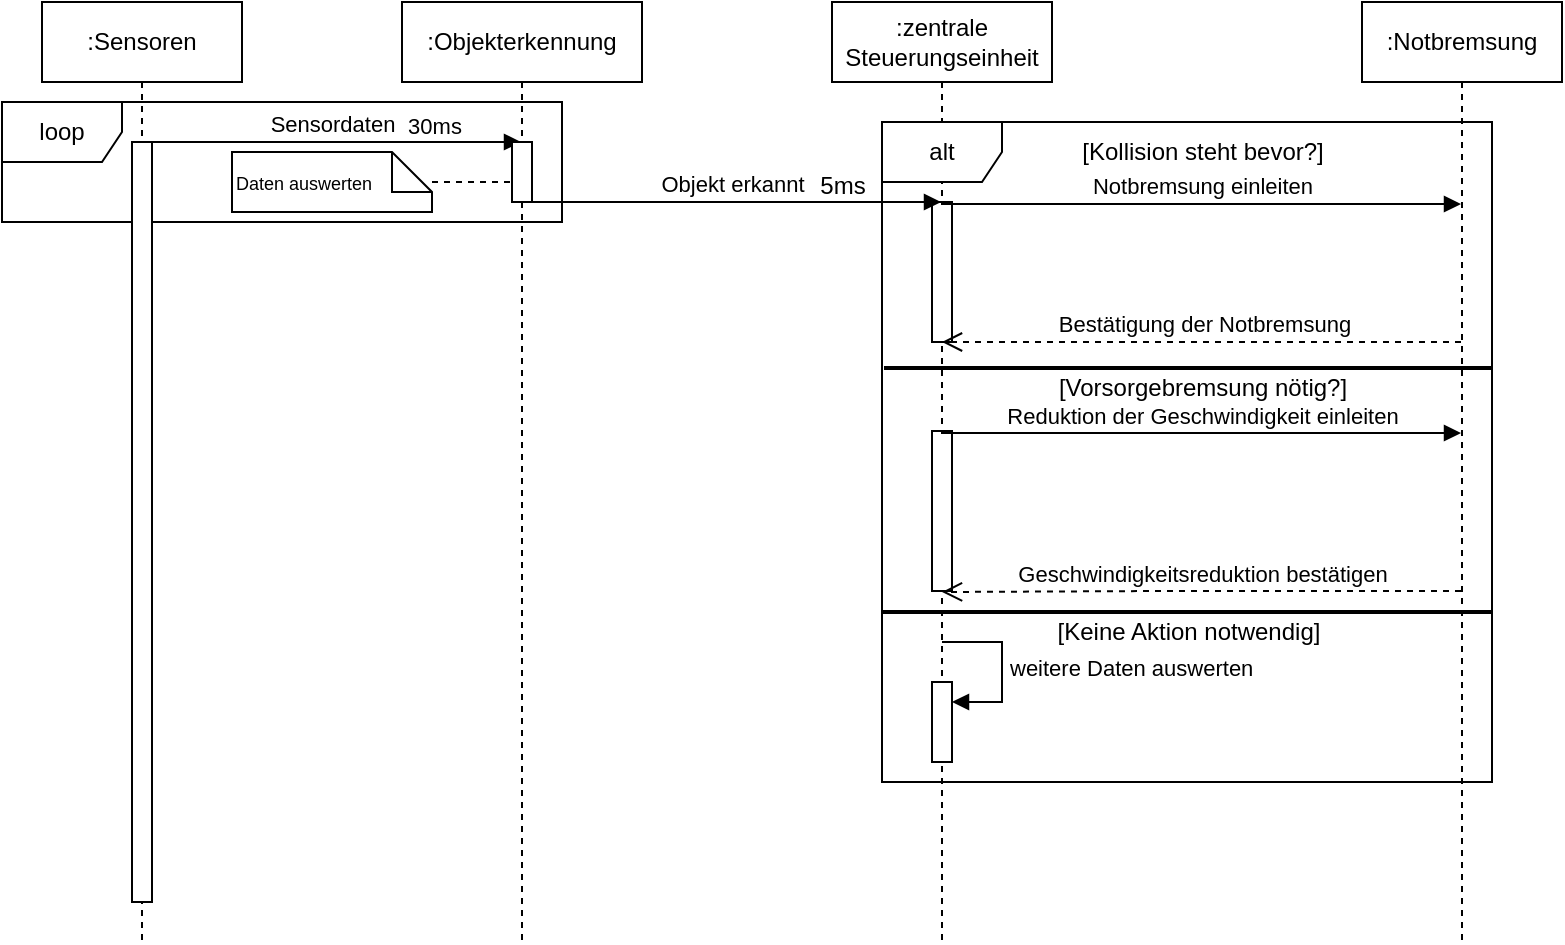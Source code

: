 <mxfile version="22.1.8" type="google">
  <diagram name="Page-1" id="13e1069c-82ec-6db2-03f1-153e76fe0fe0">
    <mxGraphModel grid="1" page="1" gridSize="10" guides="1" tooltips="1" connect="1" arrows="1" fold="1" pageScale="1" pageWidth="1100" pageHeight="850" background="none" math="0" shadow="0">
      <root>
        <mxCell id="0" />
        <mxCell id="1" parent="0" />
        <mxCell id="8Bl4F8kECEnZZEZJFdi2-1" value="loop" style="shape=umlFrame;whiteSpace=wrap;html=1;pointerEvents=0;" vertex="1" parent="1">
          <mxGeometry x="80" y="60" width="280" height="60" as="geometry" />
        </mxCell>
        <mxCell id="PkfD5kEkeAPCx4ZolnPc-8" value=":Sensoren" style="shape=umlLifeline;perimeter=lifelinePerimeter;whiteSpace=wrap;html=1;container=1;dropTarget=0;collapsible=0;recursiveResize=0;outlineConnect=0;portConstraint=eastwest;newEdgeStyle={&quot;curved&quot;:0,&quot;rounded&quot;:0};" vertex="1" parent="1">
          <mxGeometry x="100" y="10" width="100" height="470" as="geometry" />
        </mxCell>
        <mxCell id="PkfD5kEkeAPCx4ZolnPc-11" value="" style="html=1;points=[[0,0,0,0,5],[0,1,0,0,-5],[1,0,0,0,5],[1,1,0,0,-5]];perimeter=orthogonalPerimeter;outlineConnect=0;targetShapes=umlLifeline;portConstraint=eastwest;newEdgeStyle={&quot;curved&quot;:0,&quot;rounded&quot;:0};" vertex="1" parent="PkfD5kEkeAPCx4ZolnPc-8">
          <mxGeometry x="45" y="70" width="10" height="380" as="geometry" />
        </mxCell>
        <mxCell id="PkfD5kEkeAPCx4ZolnPc-9" value=":zentrale Steuerungseinheit" style="shape=umlLifeline;perimeter=lifelinePerimeter;whiteSpace=wrap;html=1;container=1;dropTarget=0;collapsible=0;recursiveResize=0;outlineConnect=0;portConstraint=eastwest;newEdgeStyle={&quot;curved&quot;:0,&quot;rounded&quot;:0};" vertex="1" parent="1">
          <mxGeometry x="495" y="10" width="110" height="470" as="geometry" />
        </mxCell>
        <mxCell id="8Bl4F8kECEnZZEZJFdi2-13" value="" style="html=1;points=[[0,0,0,0,5],[0,1,0,0,-5],[1,0,0,0,5],[1,1,0,0,-5]];perimeter=orthogonalPerimeter;outlineConnect=0;targetShapes=umlLifeline;portConstraint=eastwest;newEdgeStyle={&quot;curved&quot;:0,&quot;rounded&quot;:0};" vertex="1" parent="PkfD5kEkeAPCx4ZolnPc-9">
          <mxGeometry x="50" y="100" width="10" height="70" as="geometry" />
        </mxCell>
        <mxCell id="PkfD5kEkeAPCx4ZolnPc-10" value=":Notbremsung" style="shape=umlLifeline;perimeter=lifelinePerimeter;whiteSpace=wrap;html=1;container=1;dropTarget=0;collapsible=0;recursiveResize=0;outlineConnect=0;portConstraint=eastwest;newEdgeStyle={&quot;curved&quot;:0,&quot;rounded&quot;:0};" vertex="1" parent="1">
          <mxGeometry x="760" y="10" width="100" height="470" as="geometry" />
        </mxCell>
        <mxCell id="PkfD5kEkeAPCx4ZolnPc-12" value=":Objekterkennung" style="shape=umlLifeline;perimeter=lifelinePerimeter;whiteSpace=wrap;html=1;container=1;dropTarget=0;collapsible=0;recursiveResize=0;outlineConnect=0;portConstraint=eastwest;newEdgeStyle={&quot;curved&quot;:0,&quot;rounded&quot;:0};" vertex="1" parent="1">
          <mxGeometry x="280" y="10" width="120" height="470" as="geometry" />
        </mxCell>
        <mxCell id="8Bl4F8kECEnZZEZJFdi2-2" value="Sensordaten" style="html=1;verticalAlign=bottom;endArrow=block;curved=0;rounded=0;edgeStyle=orthogonalEdgeStyle;" edge="1" parent="1" target="PkfD5kEkeAPCx4ZolnPc-12">
          <mxGeometry width="80" relative="1" as="geometry">
            <mxPoint x="150" y="80" as="sourcePoint" />
            <mxPoint x="230" y="80" as="targetPoint" />
            <Array as="points">
              <mxPoint x="280" y="80" />
              <mxPoint x="280" y="80" />
            </Array>
          </mxGeometry>
        </mxCell>
        <mxCell id="8Bl4F8kECEnZZEZJFdi2-8" value="30ms" style="edgeLabel;html=1;align=center;verticalAlign=middle;resizable=0;points=[];" vertex="1" connectable="0" parent="8Bl4F8kECEnZZEZJFdi2-2">
          <mxGeometry x="0.524" y="2" relative="1" as="geometry">
            <mxPoint x="1" y="-6" as="offset" />
          </mxGeometry>
        </mxCell>
        <mxCell id="8Bl4F8kECEnZZEZJFdi2-3" value="" style="html=1;points=[[0,0,0,0,5],[0,1,0,0,-5],[1,0,0,0,5],[1,1,0,0,-5]];perimeter=orthogonalPerimeter;outlineConnect=0;targetShapes=umlLifeline;portConstraint=eastwest;newEdgeStyle={&quot;curved&quot;:0,&quot;rounded&quot;:0};" vertex="1" parent="1">
          <mxGeometry x="335" y="80" width="10" height="30" as="geometry" />
        </mxCell>
        <mxCell id="8Bl4F8kECEnZZEZJFdi2-7" style="edgeStyle=orthogonalEdgeStyle;rounded=0;orthogonalLoop=1;jettySize=auto;html=1;dashed=1;endArrow=none;endFill=0;" edge="1" parent="1" source="8Bl4F8kECEnZZEZJFdi2-6" target="8Bl4F8kECEnZZEZJFdi2-3">
          <mxGeometry relative="1" as="geometry">
            <Array as="points">
              <mxPoint x="320" y="100" />
              <mxPoint x="320" y="100" />
            </Array>
          </mxGeometry>
        </mxCell>
        <mxCell id="8Bl4F8kECEnZZEZJFdi2-6" value="&lt;font style=&quot;font-size: 9px;&quot;&gt;Daten auswerten&lt;/font&gt;" style="shape=note;size=20;whiteSpace=wrap;html=1;align=left;" vertex="1" parent="1">
          <mxGeometry x="195" y="85" width="100" height="30" as="geometry" />
        </mxCell>
        <mxCell id="8Bl4F8kECEnZZEZJFdi2-9" value="Objekt erkannt" style="html=1;verticalAlign=bottom;endArrow=block;curved=0;rounded=0;edgeStyle=orthogonalEdgeStyle;" edge="1" parent="1" target="PkfD5kEkeAPCx4ZolnPc-9">
          <mxGeometry width="80" relative="1" as="geometry">
            <mxPoint x="340" y="110" as="sourcePoint" />
            <mxPoint x="420" y="110" as="targetPoint" />
            <Array as="points">
              <mxPoint x="490" y="110" />
              <mxPoint x="490" y="110" />
            </Array>
          </mxGeometry>
        </mxCell>
        <mxCell id="8Bl4F8kECEnZZEZJFdi2-10" value="5ms" style="text;html=1;align=center;verticalAlign=middle;resizable=0;points=[];autosize=1;strokeColor=none;fillColor=none;" vertex="1" parent="1">
          <mxGeometry x="475" y="87" width="50" height="30" as="geometry" />
        </mxCell>
        <mxCell id="8Bl4F8kECEnZZEZJFdi2-12" value="alt" style="shape=umlFrame;whiteSpace=wrap;html=1;pointerEvents=0;" vertex="1" parent="1">
          <mxGeometry x="520" y="70" width="305" height="330" as="geometry" />
        </mxCell>
        <mxCell id="PkfD5kEkeAPCx4ZolnPc-24" value="" style="html=1;points=[[0,0,0,0,5],[0,1,0,0,-5],[1,0,0,0,5],[1,1,0,0,-5]];perimeter=orthogonalPerimeter;outlineConnect=0;targetShapes=umlLifeline;portConstraint=eastwest;newEdgeStyle={&quot;curved&quot;:0,&quot;rounded&quot;:0};" vertex="1" parent="1">
          <mxGeometry x="545" y="224.5" width="10" height="80" as="geometry" />
        </mxCell>
        <mxCell id="PkfD5kEkeAPCx4ZolnPc-26" value="Notbremsung einleiten" style="html=1;verticalAlign=bottom;endArrow=block;curved=0;rounded=0;edgeStyle=orthogonalEdgeStyle;" edge="1" parent="1" target="PkfD5kEkeAPCx4ZolnPc-10">
          <mxGeometry width="80" relative="1" as="geometry">
            <mxPoint x="550" y="110" as="sourcePoint" />
            <mxPoint x="630" y="110" as="targetPoint" />
            <Array as="points">
              <mxPoint x="550" y="111" />
            </Array>
          </mxGeometry>
        </mxCell>
        <mxCell id="PkfD5kEkeAPCx4ZolnPc-35" value="Geschwindigkeitsreduktion bestätigen" style="html=1;verticalAlign=bottom;endArrow=open;dashed=1;endSize=8;curved=0;rounded=0;edgeStyle=orthogonalEdgeStyle;" edge="1" parent="1" target="PkfD5kEkeAPCx4ZolnPc-24">
          <mxGeometry relative="1" as="geometry">
            <mxPoint x="809.5" y="304.508" as="sourcePoint" />
            <mxPoint x="560" y="304.5" as="targetPoint" />
            <Array as="points">
              <mxPoint x="661" y="305" />
              <mxPoint x="580" y="305" />
              <mxPoint x="550" y="305" />
            </Array>
          </mxGeometry>
        </mxCell>
        <mxCell id="8Bl4F8kECEnZZEZJFdi2-15" value="" style="line;strokeWidth=2;html=1;" vertex="1" parent="1">
          <mxGeometry x="521" y="188" width="304" height="10" as="geometry" />
        </mxCell>
        <mxCell id="PkfD5kEkeAPCx4ZolnPc-36" value="Bestätigung der Notbremsung" style="html=1;verticalAlign=bottom;endArrow=open;dashed=1;endSize=8;curved=0;rounded=0;edgeStyle=orthogonalEdgeStyle;" edge="1" parent="1" source="PkfD5kEkeAPCx4ZolnPc-10">
          <mxGeometry x="-0.006" relative="1" as="geometry">
            <mxPoint x="630" y="180" as="sourcePoint" />
            <mxPoint x="550" y="180" as="targetPoint" />
            <Array as="points">
              <mxPoint x="600" y="180" />
              <mxPoint x="600" y="180" />
            </Array>
            <mxPoint as="offset" />
          </mxGeometry>
        </mxCell>
        <mxCell id="8Bl4F8kECEnZZEZJFdi2-16" value="" style="line;strokeWidth=2;html=1;" vertex="1" parent="1">
          <mxGeometry x="520.5" y="310" width="304" height="10" as="geometry" />
        </mxCell>
        <mxCell id="8Bl4F8kECEnZZEZJFdi2-17" value="Reduktion der Geschwindigkeit einleiten" style="html=1;verticalAlign=bottom;endArrow=block;curved=0;rounded=0;edgeStyle=orthogonalEdgeStyle;" edge="1" parent="1">
          <mxGeometry width="80" relative="1" as="geometry">
            <mxPoint x="550" y="224.5" as="sourcePoint" />
            <mxPoint x="809.5" y="225.5" as="targetPoint" />
            <Array as="points">
              <mxPoint x="550" y="225.5" />
            </Array>
          </mxGeometry>
        </mxCell>
        <mxCell id="8Bl4F8kECEnZZEZJFdi2-18" value="[Kollision steht bevor?]" style="text;html=1;align=center;verticalAlign=middle;resizable=0;points=[];autosize=1;strokeColor=none;fillColor=none;" vertex="1" parent="1">
          <mxGeometry x="610" y="70" width="140" height="30" as="geometry" />
        </mxCell>
        <mxCell id="8Bl4F8kECEnZZEZJFdi2-21" value="[Vorsorgebremsung nötig?]" style="text;html=1;align=center;verticalAlign=middle;resizable=0;points=[];autosize=1;strokeColor=none;fillColor=none;" vertex="1" parent="1">
          <mxGeometry x="595" y="188" width="170" height="30" as="geometry" />
        </mxCell>
        <mxCell id="8Bl4F8kECEnZZEZJFdi2-22" value="[Keine Aktion notwendig]" style="text;html=1;align=center;verticalAlign=middle;resizable=0;points=[];autosize=1;strokeColor=none;fillColor=none;" vertex="1" parent="1">
          <mxGeometry x="597.5" y="310" width="150" height="30" as="geometry" />
        </mxCell>
        <mxCell id="8Bl4F8kECEnZZEZJFdi2-23" value="" style="html=1;points=[[0,0,0,0,5],[0,1,0,0,-5],[1,0,0,0,5],[1,1,0,0,-5]];perimeter=orthogonalPerimeter;outlineConnect=0;targetShapes=umlLifeline;portConstraint=eastwest;newEdgeStyle={&quot;curved&quot;:0,&quot;rounded&quot;:0};" vertex="1" parent="1">
          <mxGeometry x="545" y="350" width="10" height="40" as="geometry" />
        </mxCell>
        <mxCell id="8Bl4F8kECEnZZEZJFdi2-24" value="weitere Daten auswerten" style="html=1;align=left;spacingLeft=2;endArrow=block;rounded=0;edgeStyle=orthogonalEdgeStyle;curved=0;rounded=0;" edge="1" parent="1" target="8Bl4F8kECEnZZEZJFdi2-23">
          <mxGeometry relative="1" as="geometry">
            <mxPoint x="550" y="330" as="sourcePoint" />
            <Array as="points">
              <mxPoint x="580" y="360" />
            </Array>
          </mxGeometry>
        </mxCell>
      </root>
    </mxGraphModel>
  </diagram>
</mxfile>
